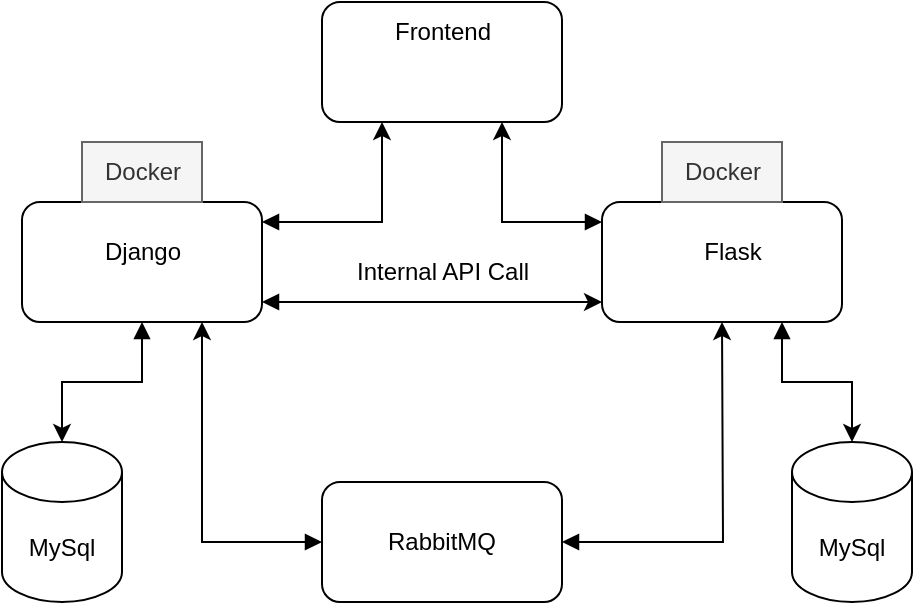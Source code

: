 <mxfile version="20.4.0" type="device"><diagram id="Gz3zOFVsISWyOn4W62o2" name="Trang-1"><mxGraphModel dx="716" dy="344" grid="1" gridSize="10" guides="1" tooltips="1" connect="1" arrows="1" fold="1" page="1" pageScale="1" pageWidth="827" pageHeight="1169" math="0" shadow="0"><root><mxCell id="0"/><mxCell id="1" parent="0"/><mxCell id="fm-PMKx8PRxGXhjqN0jI-2" value="" style="rounded=1;whiteSpace=wrap;html=1;" vertex="1" parent="1"><mxGeometry x="330" y="100" width="120" height="60" as="geometry"/></mxCell><mxCell id="fm-PMKx8PRxGXhjqN0jI-35" style="edgeStyle=orthogonalEdgeStyle;rounded=0;orthogonalLoop=1;jettySize=auto;html=1;entryX=0.5;entryY=0;entryDx=0;entryDy=0;entryPerimeter=0;startArrow=block;startFill=1;" edge="1" parent="1" source="fm-PMKx8PRxGXhjqN0jI-3" target="fm-PMKx8PRxGXhjqN0jI-22"><mxGeometry relative="1" as="geometry"/></mxCell><mxCell id="fm-PMKx8PRxGXhjqN0jI-40" style="edgeStyle=orthogonalEdgeStyle;rounded=0;orthogonalLoop=1;jettySize=auto;html=1;entryX=0.25;entryY=1;entryDx=0;entryDy=0;startArrow=block;startFill=1;" edge="1" parent="1" source="fm-PMKx8PRxGXhjqN0jI-3" target="fm-PMKx8PRxGXhjqN0jI-2"><mxGeometry relative="1" as="geometry"><Array as="points"><mxPoint x="360" y="210"/></Array></mxGeometry></mxCell><mxCell id="fm-PMKx8PRxGXhjqN0jI-42" style="edgeStyle=orthogonalEdgeStyle;rounded=0;orthogonalLoop=1;jettySize=auto;html=1;startArrow=block;startFill=1;" edge="1" parent="1" source="fm-PMKx8PRxGXhjqN0jI-3" target="fm-PMKx8PRxGXhjqN0jI-4"><mxGeometry relative="1" as="geometry"><Array as="points"><mxPoint x="370" y="250"/><mxPoint x="370" y="250"/></Array></mxGeometry></mxCell><mxCell id="fm-PMKx8PRxGXhjqN0jI-3" value="" style="rounded=1;whiteSpace=wrap;html=1;" vertex="1" parent="1"><mxGeometry x="180" y="200" width="120" height="60" as="geometry"/></mxCell><mxCell id="fm-PMKx8PRxGXhjqN0jI-34" style="edgeStyle=orthogonalEdgeStyle;rounded=0;orthogonalLoop=1;jettySize=auto;html=1;entryX=0.5;entryY=0;entryDx=0;entryDy=0;entryPerimeter=0;startArrow=block;startFill=1;" edge="1" parent="1" source="fm-PMKx8PRxGXhjqN0jI-4" target="fm-PMKx8PRxGXhjqN0jI-24"><mxGeometry relative="1" as="geometry"><Array as="points"><mxPoint x="560" y="290"/><mxPoint x="595" y="290"/></Array></mxGeometry></mxCell><mxCell id="fm-PMKx8PRxGXhjqN0jI-41" style="edgeStyle=orthogonalEdgeStyle;rounded=0;orthogonalLoop=1;jettySize=auto;html=1;entryX=0.75;entryY=1;entryDx=0;entryDy=0;startArrow=block;startFill=1;" edge="1" parent="1" source="fm-PMKx8PRxGXhjqN0jI-4" target="fm-PMKx8PRxGXhjqN0jI-2"><mxGeometry relative="1" as="geometry"><Array as="points"><mxPoint x="420" y="210"/></Array></mxGeometry></mxCell><mxCell id="fm-PMKx8PRxGXhjqN0jI-4" value="" style="rounded=1;whiteSpace=wrap;html=1;" vertex="1" parent="1"><mxGeometry x="470" y="200" width="120" height="60" as="geometry"/></mxCell><mxCell id="fm-PMKx8PRxGXhjqN0jI-5" value="Django" style="text;html=1;align=center;verticalAlign=middle;resizable=0;points=[];autosize=1;strokeColor=none;fillColor=none;" vertex="1" parent="1"><mxGeometry x="210" y="210" width="60" height="30" as="geometry"/></mxCell><mxCell id="fm-PMKx8PRxGXhjqN0jI-6" value="Flask" style="text;html=1;align=center;verticalAlign=middle;resizable=0;points=[];autosize=1;strokeColor=none;fillColor=none;" vertex="1" parent="1"><mxGeometry x="510" y="210" width="50" height="30" as="geometry"/></mxCell><mxCell id="fm-PMKx8PRxGXhjqN0jI-7" value="Docker" style="text;html=1;align=center;verticalAlign=middle;resizable=0;points=[];autosize=1;fillColor=#f5f5f5;fontColor=#333333;strokeColor=#666666;" vertex="1" parent="1"><mxGeometry x="210" y="170" width="60" height="30" as="geometry"/></mxCell><mxCell id="fm-PMKx8PRxGXhjqN0jI-8" value="Docker" style="text;html=1;align=center;verticalAlign=middle;resizable=0;points=[];autosize=1;fillColor=#f5f5f5;fontColor=#333333;strokeColor=#666666;" vertex="1" parent="1"><mxGeometry x="500" y="170" width="60" height="30" as="geometry"/></mxCell><mxCell id="fm-PMKx8PRxGXhjqN0jI-9" value="Frontend" style="text;html=1;align=center;verticalAlign=middle;resizable=0;points=[];autosize=1;strokeColor=none;fillColor=none;" vertex="1" parent="1"><mxGeometry x="355" y="100" width="70" height="30" as="geometry"/></mxCell><mxCell id="fm-PMKx8PRxGXhjqN0jI-22" value="MySql" style="shape=cylinder3;whiteSpace=wrap;html=1;boundedLbl=1;backgroundOutline=1;size=15;" vertex="1" parent="1"><mxGeometry x="170" y="320" width="60" height="80" as="geometry"/></mxCell><mxCell id="fm-PMKx8PRxGXhjqN0jI-24" value="MySql" style="shape=cylinder3;whiteSpace=wrap;html=1;boundedLbl=1;backgroundOutline=1;size=15;" vertex="1" parent="1"><mxGeometry x="565" y="320" width="60" height="80" as="geometry"/></mxCell><mxCell id="fm-PMKx8PRxGXhjqN0jI-28" style="edgeStyle=orthogonalEdgeStyle;rounded=0;orthogonalLoop=1;jettySize=auto;html=1;startArrow=block;startFill=1;" edge="1" parent="1" source="fm-PMKx8PRxGXhjqN0jI-26"><mxGeometry relative="1" as="geometry"><mxPoint x="530" y="260" as="targetPoint"/></mxGeometry></mxCell><mxCell id="fm-PMKx8PRxGXhjqN0jI-36" style="edgeStyle=orthogonalEdgeStyle;rounded=0;orthogonalLoop=1;jettySize=auto;html=1;entryX=0.75;entryY=1;entryDx=0;entryDy=0;startArrow=block;startFill=1;" edge="1" parent="1" source="fm-PMKx8PRxGXhjqN0jI-26" target="fm-PMKx8PRxGXhjqN0jI-3"><mxGeometry relative="1" as="geometry"/></mxCell><mxCell id="fm-PMKx8PRxGXhjqN0jI-26" value="RabbitMQ" style="rounded=1;whiteSpace=wrap;html=1;" vertex="1" parent="1"><mxGeometry x="330" y="340" width="120" height="60" as="geometry"/></mxCell><mxCell id="fm-PMKx8PRxGXhjqN0jI-43" value="Internal API Call" style="text;html=1;align=center;verticalAlign=middle;resizable=0;points=[];autosize=1;strokeColor=none;fillColor=none;" vertex="1" parent="1"><mxGeometry x="335" y="220" width="110" height="30" as="geometry"/></mxCell></root></mxGraphModel></diagram></mxfile>